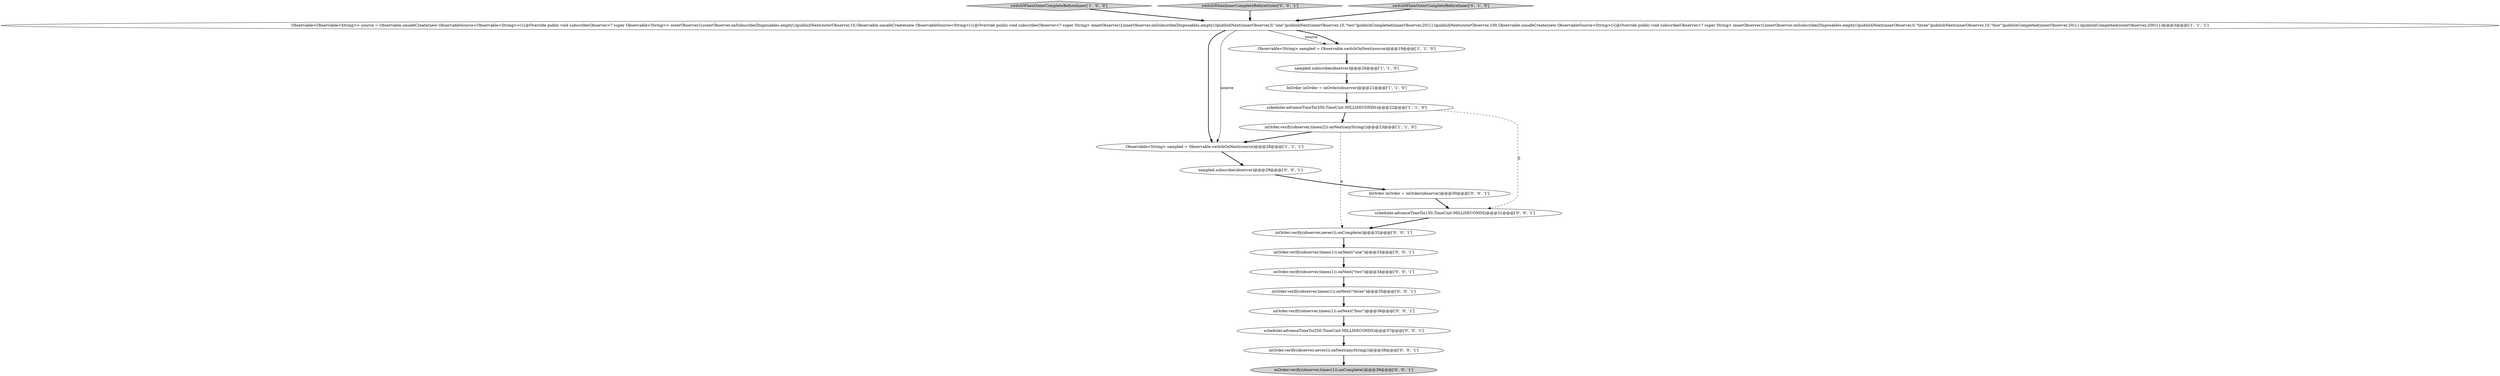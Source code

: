 digraph {
17 [style = filled, label = "InOrder inOrder = inOrder(observer)@@@30@@@['0', '0', '1']", fillcolor = white, shape = ellipse image = "AAA0AAABBB3BBB"];
13 [style = filled, label = "inOrder.verify(observer,times(1)).onNext(\"two\")@@@34@@@['0', '0', '1']", fillcolor = white, shape = ellipse image = "AAA0AAABBB3BBB"];
0 [style = filled, label = "switchWhenOuterCompleteBeforeInner['1', '0', '0']", fillcolor = lightgray, shape = diamond image = "AAA0AAABBB1BBB"];
6 [style = filled, label = "inOrder.verify(observer,times(2)).onNext(anyString())@@@23@@@['1', '1', '0']", fillcolor = white, shape = ellipse image = "AAA0AAABBB1BBB"];
20 [style = filled, label = "switchWhenInnerCompleteBeforeOuter['0', '0', '1']", fillcolor = lightgray, shape = diamond image = "AAA0AAABBB3BBB"];
2 [style = filled, label = "InOrder inOrder = inOrder(observer)@@@21@@@['1', '1', '0']", fillcolor = white, shape = ellipse image = "AAA0AAABBB1BBB"];
16 [style = filled, label = "inOrder.verify(observer,times(1)).onNext(\"one\")@@@33@@@['0', '0', '1']", fillcolor = white, shape = ellipse image = "AAA0AAABBB3BBB"];
9 [style = filled, label = "inOrder.verify(observer,never()).onComplete()@@@32@@@['0', '0', '1']", fillcolor = white, shape = ellipse image = "AAA0AAABBB3BBB"];
14 [style = filled, label = "inOrder.verify(observer,times(1)).onComplete()@@@39@@@['0', '0', '1']", fillcolor = lightgray, shape = ellipse image = "AAA0AAABBB3BBB"];
8 [style = filled, label = "switchWhenOuterCompleteBeforeInner['0', '1', '0']", fillcolor = lightgray, shape = diamond image = "AAA0AAABBB2BBB"];
15 [style = filled, label = "inOrder.verify(observer,times(1)).onNext(\"three\")@@@35@@@['0', '0', '1']", fillcolor = white, shape = ellipse image = "AAA0AAABBB3BBB"];
5 [style = filled, label = "Observable<String> sampled = Observable.switchOnNext(source)@@@19@@@['1', '1', '0']", fillcolor = white, shape = ellipse image = "AAA0AAABBB1BBB"];
1 [style = filled, label = "sampled.subscribe(observer)@@@20@@@['1', '1', '0']", fillcolor = white, shape = ellipse image = "AAA0AAABBB1BBB"];
3 [style = filled, label = "scheduler.advanceTimeTo(350,TimeUnit.MILLISECONDS)@@@22@@@['1', '1', '0']", fillcolor = white, shape = ellipse image = "AAA0AAABBB1BBB"];
7 [style = filled, label = "Observable<String> sampled = Observable.switchOnNext(source)@@@28@@@['1', '1', '1']", fillcolor = white, shape = ellipse image = "AAA0AAABBB1BBB"];
19 [style = filled, label = "inOrder.verify(observer,times(1)).onNext(\"four\")@@@36@@@['0', '0', '1']", fillcolor = white, shape = ellipse image = "AAA0AAABBB3BBB"];
10 [style = filled, label = "scheduler.advanceTimeTo(150,TimeUnit.MILLISECONDS)@@@31@@@['0', '0', '1']", fillcolor = white, shape = ellipse image = "AAA0AAABBB3BBB"];
12 [style = filled, label = "inOrder.verify(observer,never()).onNext(anyString())@@@38@@@['0', '0', '1']", fillcolor = white, shape = ellipse image = "AAA0AAABBB3BBB"];
11 [style = filled, label = "sampled.subscribe(observer)@@@29@@@['0', '0', '1']", fillcolor = white, shape = ellipse image = "AAA0AAABBB3BBB"];
18 [style = filled, label = "scheduler.advanceTimeTo(250,TimeUnit.MILLISECONDS)@@@37@@@['0', '0', '1']", fillcolor = white, shape = ellipse image = "AAA0AAABBB3BBB"];
4 [style = filled, label = "Observable<Observable<String>> source = Observable.unsafeCreate(new ObservableSource<Observable<String>>(){@Override public void subscribe(Observer<? super Observable<String>> outerObserver){outerObserver.onSubscribe(Disposables.empty())publishNext(outerObserver,10,Observable.unsafeCreate(new ObservableSource<String>(){@Override public void subscribe(Observer<? super String> innerObserver){innerObserver.onSubscribe(Disposables.empty())publishNext(innerObserver,0,\"one\")publishNext(innerObserver,10,\"two\")publishCompleted(innerObserver,20)}}))publishNext(outerObserver,100,Observable.unsafeCreate(new ObservableSource<String>(){@Override public void subscribe(Observer<? super String> innerObserver){innerObserver.onSubscribe(Disposables.empty())publishNext(innerObserver,0,\"three\")publishNext(innerObserver,10,\"four\")publishCompleted(innerObserver,20)}}))publishCompleted(outerObserver,200)}})@@@3@@@['1', '1', '1']", fillcolor = white, shape = ellipse image = "AAA0AAABBB1BBB"];
13->15 [style = bold, label=""];
0->4 [style = bold, label=""];
4->7 [style = bold, label=""];
8->4 [style = bold, label=""];
4->5 [style = solid, label="source"];
10->9 [style = bold, label=""];
12->14 [style = bold, label=""];
3->10 [style = dashed, label="0"];
9->16 [style = bold, label=""];
5->1 [style = bold, label=""];
4->5 [style = bold, label=""];
20->4 [style = bold, label=""];
15->19 [style = bold, label=""];
6->9 [style = dashed, label="0"];
11->17 [style = bold, label=""];
7->11 [style = bold, label=""];
16->13 [style = bold, label=""];
3->6 [style = bold, label=""];
2->3 [style = bold, label=""];
4->7 [style = solid, label="source"];
18->12 [style = bold, label=""];
6->7 [style = bold, label=""];
19->18 [style = bold, label=""];
1->2 [style = bold, label=""];
17->10 [style = bold, label=""];
}
